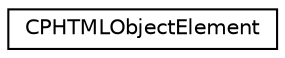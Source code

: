 digraph G
{
  edge [fontname="Helvetica",fontsize="10",labelfontname="Helvetica",labelfontsize="10"];
  node [fontname="Helvetica",fontsize="10",shape=record];
  rankdir="LR";
  Node1 [label="CPHTMLObjectElement",height=0.2,width=0.4,color="black", fillcolor="white", style="filled",URL="$class_c_p_h_t_m_l_object_element.html"];
}

